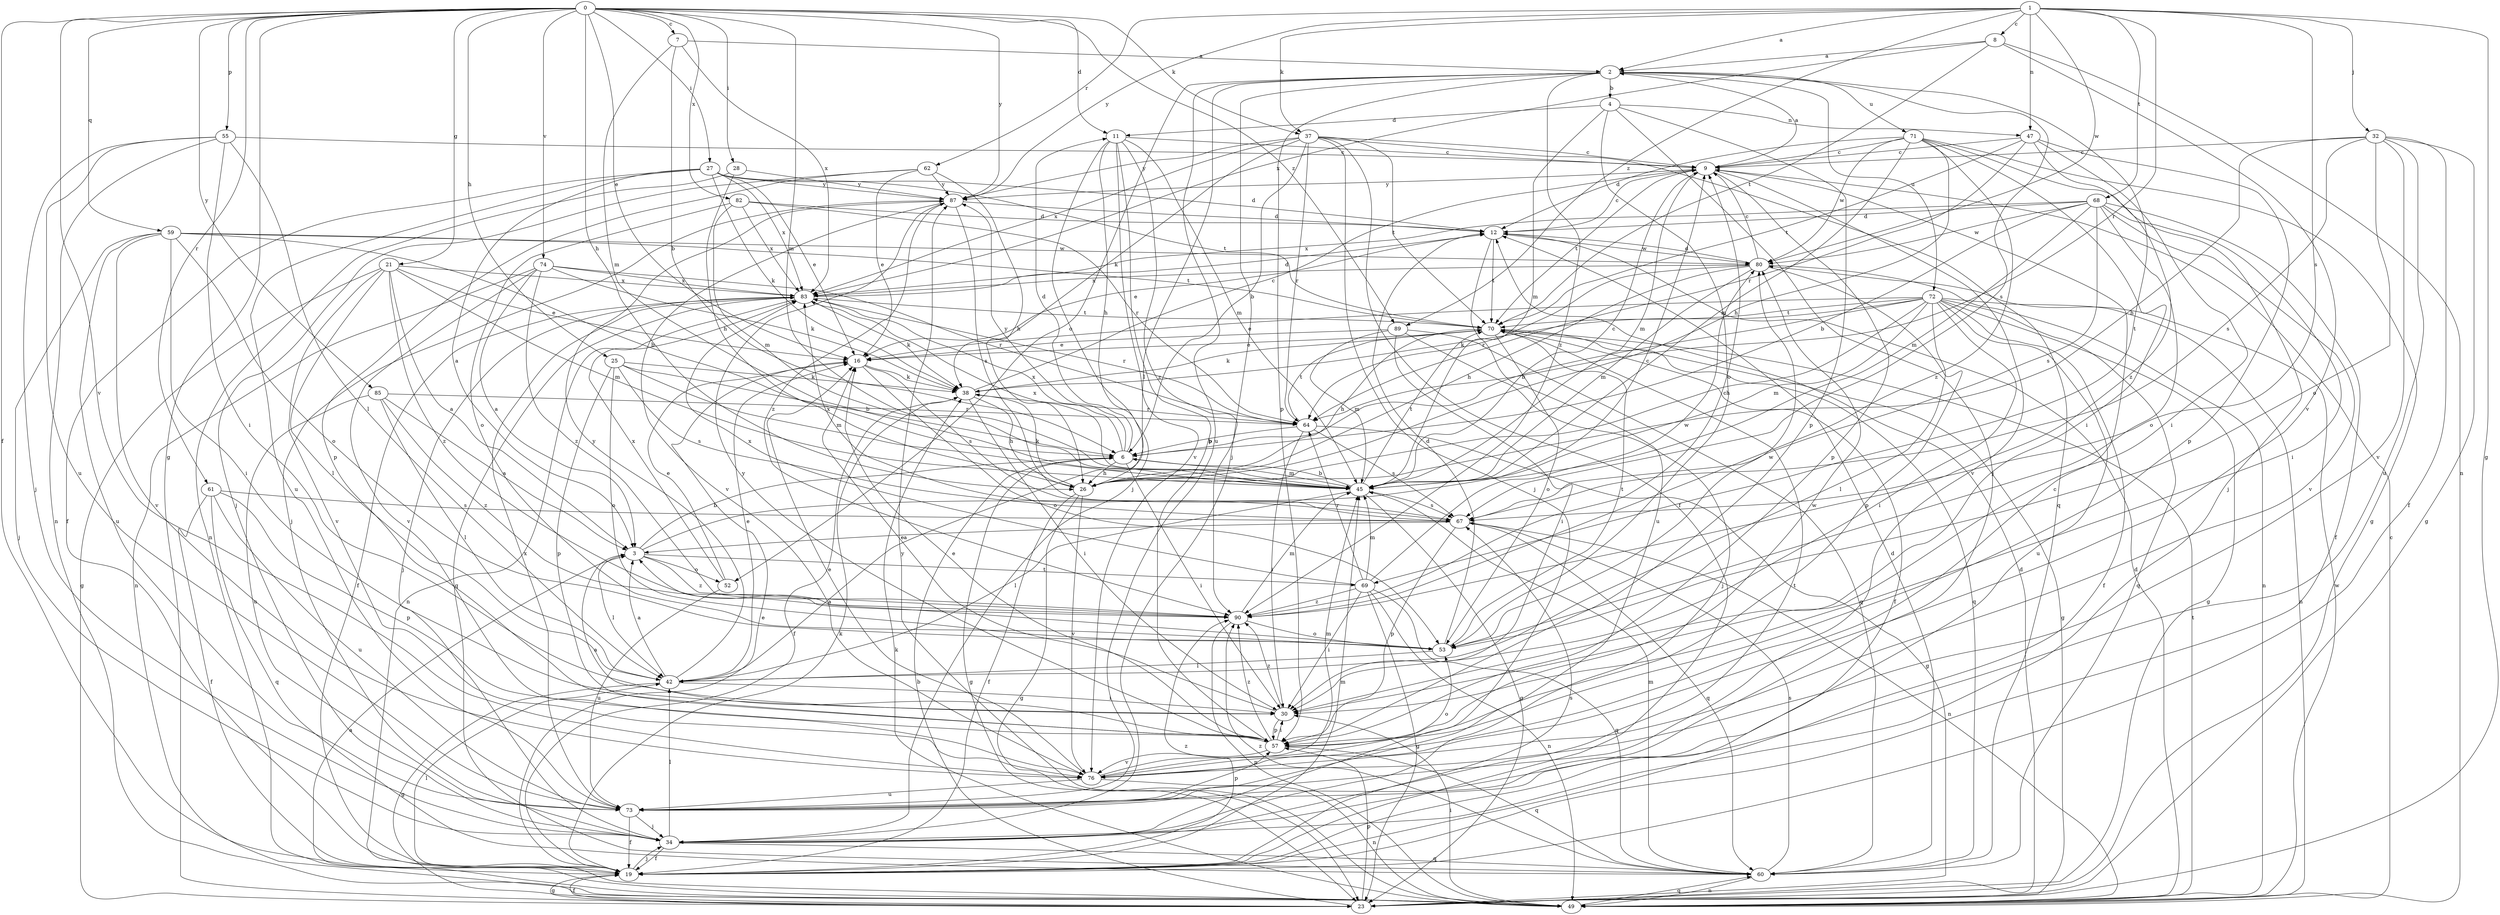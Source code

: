 strict digraph  {
0;
1;
2;
3;
4;
6;
7;
8;
9;
11;
12;
16;
19;
21;
23;
25;
26;
27;
28;
30;
32;
34;
37;
38;
42;
45;
47;
49;
52;
53;
55;
57;
59;
60;
61;
62;
64;
67;
68;
69;
70;
71;
72;
73;
74;
76;
80;
82;
83;
85;
87;
89;
90;
0 -> 7  [label=c];
0 -> 11  [label=d];
0 -> 16  [label=e];
0 -> 19  [label=f];
0 -> 21  [label=g];
0 -> 23  [label=g];
0 -> 25  [label=h];
0 -> 26  [label=h];
0 -> 27  [label=i];
0 -> 28  [label=i];
0 -> 37  [label=k];
0 -> 45  [label=m];
0 -> 55  [label=p];
0 -> 59  [label=q];
0 -> 61  [label=r];
0 -> 74  [label=v];
0 -> 76  [label=v];
0 -> 82  [label=x];
0 -> 85  [label=y];
0 -> 87  [label=y];
0 -> 89  [label=z];
1 -> 2  [label=a];
1 -> 8  [label=c];
1 -> 23  [label=g];
1 -> 32  [label=j];
1 -> 37  [label=k];
1 -> 47  [label=n];
1 -> 62  [label=r];
1 -> 64  [label=r];
1 -> 67  [label=s];
1 -> 68  [label=t];
1 -> 80  [label=w];
1 -> 87  [label=y];
1 -> 89  [label=z];
2 -> 4  [label=b];
2 -> 34  [label=j];
2 -> 42  [label=l];
2 -> 52  [label=o];
2 -> 57  [label=p];
2 -> 67  [label=s];
2 -> 69  [label=t];
2 -> 71  [label=u];
2 -> 72  [label=u];
2 -> 73  [label=u];
2 -> 90  [label=z];
3 -> 6  [label=b];
3 -> 9  [label=c];
3 -> 42  [label=l];
3 -> 52  [label=o];
3 -> 69  [label=t];
3 -> 90  [label=z];
4 -> 11  [label=d];
4 -> 34  [label=j];
4 -> 45  [label=m];
4 -> 47  [label=n];
4 -> 53  [label=o];
4 -> 57  [label=p];
6 -> 11  [label=d];
6 -> 23  [label=g];
6 -> 26  [label=h];
6 -> 30  [label=i];
6 -> 45  [label=m];
6 -> 83  [label=x];
6 -> 87  [label=y];
7 -> 2  [label=a];
7 -> 6  [label=b];
7 -> 45  [label=m];
7 -> 83  [label=x];
8 -> 2  [label=a];
8 -> 49  [label=n];
8 -> 70  [label=t];
8 -> 76  [label=v];
8 -> 83  [label=x];
9 -> 2  [label=a];
9 -> 45  [label=m];
9 -> 57  [label=p];
9 -> 70  [label=t];
9 -> 76  [label=v];
9 -> 87  [label=y];
11 -> 9  [label=c];
11 -> 26  [label=h];
11 -> 34  [label=j];
11 -> 45  [label=m];
11 -> 57  [label=p];
11 -> 76  [label=v];
11 -> 90  [label=z];
12 -> 9  [label=c];
12 -> 16  [label=e];
12 -> 70  [label=t];
12 -> 73  [label=u];
12 -> 80  [label=w];
16 -> 38  [label=k];
16 -> 53  [label=o];
16 -> 67  [label=s];
19 -> 16  [label=e];
19 -> 23  [label=g];
19 -> 34  [label=j];
19 -> 38  [label=k];
19 -> 42  [label=l];
19 -> 45  [label=m];
19 -> 67  [label=s];
19 -> 90  [label=z];
21 -> 3  [label=a];
21 -> 16  [label=e];
21 -> 23  [label=g];
21 -> 42  [label=l];
21 -> 45  [label=m];
21 -> 76  [label=v];
21 -> 83  [label=x];
21 -> 90  [label=z];
23 -> 6  [label=b];
23 -> 12  [label=d];
23 -> 19  [label=f];
23 -> 57  [label=p];
25 -> 6  [label=b];
25 -> 38  [label=k];
25 -> 45  [label=m];
25 -> 53  [label=o];
25 -> 57  [label=p];
25 -> 67  [label=s];
26 -> 19  [label=f];
26 -> 23  [label=g];
26 -> 38  [label=k];
26 -> 76  [label=v];
27 -> 3  [label=a];
27 -> 12  [label=d];
27 -> 16  [label=e];
27 -> 19  [label=f];
27 -> 38  [label=k];
27 -> 70  [label=t];
27 -> 73  [label=u];
27 -> 83  [label=x];
27 -> 87  [label=y];
28 -> 26  [label=h];
28 -> 49  [label=n];
28 -> 87  [label=y];
30 -> 16  [label=e];
30 -> 57  [label=p];
30 -> 90  [label=z];
32 -> 9  [label=c];
32 -> 19  [label=f];
32 -> 23  [label=g];
32 -> 26  [label=h];
32 -> 53  [label=o];
32 -> 67  [label=s];
32 -> 73  [label=u];
32 -> 76  [label=v];
34 -> 19  [label=f];
34 -> 42  [label=l];
34 -> 60  [label=q];
34 -> 70  [label=t];
37 -> 6  [label=b];
37 -> 9  [label=c];
37 -> 19  [label=f];
37 -> 34  [label=j];
37 -> 38  [label=k];
37 -> 60  [label=q];
37 -> 64  [label=r];
37 -> 70  [label=t];
37 -> 83  [label=x];
37 -> 87  [label=y];
38 -> 9  [label=c];
38 -> 19  [label=f];
38 -> 26  [label=h];
38 -> 30  [label=i];
38 -> 64  [label=r];
42 -> 3  [label=a];
42 -> 16  [label=e];
42 -> 23  [label=g];
42 -> 30  [label=i];
42 -> 87  [label=y];
45 -> 6  [label=b];
45 -> 9  [label=c];
45 -> 23  [label=g];
45 -> 42  [label=l];
45 -> 67  [label=s];
45 -> 70  [label=t];
45 -> 83  [label=x];
47 -> 9  [label=c];
47 -> 30  [label=i];
47 -> 57  [label=p];
47 -> 64  [label=r];
47 -> 70  [label=t];
47 -> 90  [label=z];
49 -> 3  [label=a];
49 -> 9  [label=c];
49 -> 12  [label=d];
49 -> 30  [label=i];
49 -> 38  [label=k];
49 -> 60  [label=q];
49 -> 70  [label=t];
49 -> 80  [label=w];
49 -> 87  [label=y];
52 -> 16  [label=e];
52 -> 73  [label=u];
52 -> 83  [label=x];
53 -> 3  [label=a];
53 -> 12  [label=d];
53 -> 42  [label=l];
53 -> 70  [label=t];
53 -> 80  [label=w];
55 -> 9  [label=c];
55 -> 30  [label=i];
55 -> 34  [label=j];
55 -> 42  [label=l];
55 -> 49  [label=n];
55 -> 73  [label=u];
57 -> 3  [label=a];
57 -> 16  [label=e];
57 -> 30  [label=i];
57 -> 60  [label=q];
57 -> 76  [label=v];
57 -> 80  [label=w];
57 -> 87  [label=y];
57 -> 90  [label=z];
59 -> 6  [label=b];
59 -> 30  [label=i];
59 -> 34  [label=j];
59 -> 53  [label=o];
59 -> 70  [label=t];
59 -> 73  [label=u];
59 -> 76  [label=v];
59 -> 80  [label=w];
60 -> 12  [label=d];
60 -> 45  [label=m];
60 -> 49  [label=n];
60 -> 67  [label=s];
60 -> 90  [label=z];
61 -> 19  [label=f];
61 -> 57  [label=p];
61 -> 60  [label=q];
61 -> 67  [label=s];
61 -> 73  [label=u];
62 -> 16  [label=e];
62 -> 26  [label=h];
62 -> 34  [label=j];
62 -> 57  [label=p];
62 -> 87  [label=y];
64 -> 6  [label=b];
64 -> 23  [label=g];
64 -> 30  [label=i];
64 -> 67  [label=s];
64 -> 70  [label=t];
67 -> 3  [label=a];
67 -> 49  [label=n];
67 -> 57  [label=p];
67 -> 60  [label=q];
67 -> 83  [label=x];
68 -> 6  [label=b];
68 -> 12  [label=d];
68 -> 19  [label=f];
68 -> 30  [label=i];
68 -> 45  [label=m];
68 -> 53  [label=o];
68 -> 67  [label=s];
68 -> 76  [label=v];
68 -> 80  [label=w];
68 -> 83  [label=x];
69 -> 23  [label=g];
69 -> 30  [label=i];
69 -> 45  [label=m];
69 -> 49  [label=n];
69 -> 60  [label=q];
69 -> 64  [label=r];
69 -> 80  [label=w];
69 -> 83  [label=x];
69 -> 90  [label=z];
70 -> 16  [label=e];
70 -> 19  [label=f];
70 -> 23  [label=g];
70 -> 26  [label=h];
70 -> 38  [label=k];
70 -> 53  [label=o];
70 -> 60  [label=q];
71 -> 9  [label=c];
71 -> 12  [label=d];
71 -> 23  [label=g];
71 -> 26  [label=h];
71 -> 30  [label=i];
71 -> 34  [label=j];
71 -> 45  [label=m];
71 -> 80  [label=w];
71 -> 90  [label=z];
72 -> 6  [label=b];
72 -> 16  [label=e];
72 -> 19  [label=f];
72 -> 23  [label=g];
72 -> 26  [label=h];
72 -> 30  [label=i];
72 -> 38  [label=k];
72 -> 42  [label=l];
72 -> 45  [label=m];
72 -> 49  [label=n];
72 -> 60  [label=q];
72 -> 70  [label=t];
72 -> 73  [label=u];
73 -> 9  [label=c];
73 -> 19  [label=f];
73 -> 34  [label=j];
73 -> 57  [label=p];
73 -> 83  [label=x];
74 -> 3  [label=a];
74 -> 38  [label=k];
74 -> 49  [label=n];
74 -> 64  [label=r];
74 -> 76  [label=v];
74 -> 83  [label=x];
74 -> 90  [label=z];
76 -> 16  [label=e];
76 -> 45  [label=m];
76 -> 49  [label=n];
76 -> 53  [label=o];
76 -> 73  [label=u];
80 -> 9  [label=c];
80 -> 12  [label=d];
80 -> 26  [label=h];
80 -> 45  [label=m];
80 -> 49  [label=n];
80 -> 57  [label=p];
80 -> 64  [label=r];
80 -> 83  [label=x];
82 -> 12  [label=d];
82 -> 45  [label=m];
82 -> 53  [label=o];
82 -> 64  [label=r];
82 -> 83  [label=x];
83 -> 12  [label=d];
83 -> 19  [label=f];
83 -> 34  [label=j];
83 -> 38  [label=k];
83 -> 49  [label=n];
83 -> 60  [label=q];
83 -> 64  [label=r];
83 -> 70  [label=t];
85 -> 3  [label=a];
85 -> 42  [label=l];
85 -> 64  [label=r];
85 -> 73  [label=u];
85 -> 90  [label=z];
87 -> 12  [label=d];
87 -> 34  [label=j];
87 -> 67  [label=s];
87 -> 76  [label=v];
87 -> 90  [label=z];
89 -> 16  [label=e];
89 -> 30  [label=i];
89 -> 34  [label=j];
89 -> 45  [label=m];
89 -> 60  [label=q];
90 -> 9  [label=c];
90 -> 45  [label=m];
90 -> 49  [label=n];
90 -> 53  [label=o];
}
